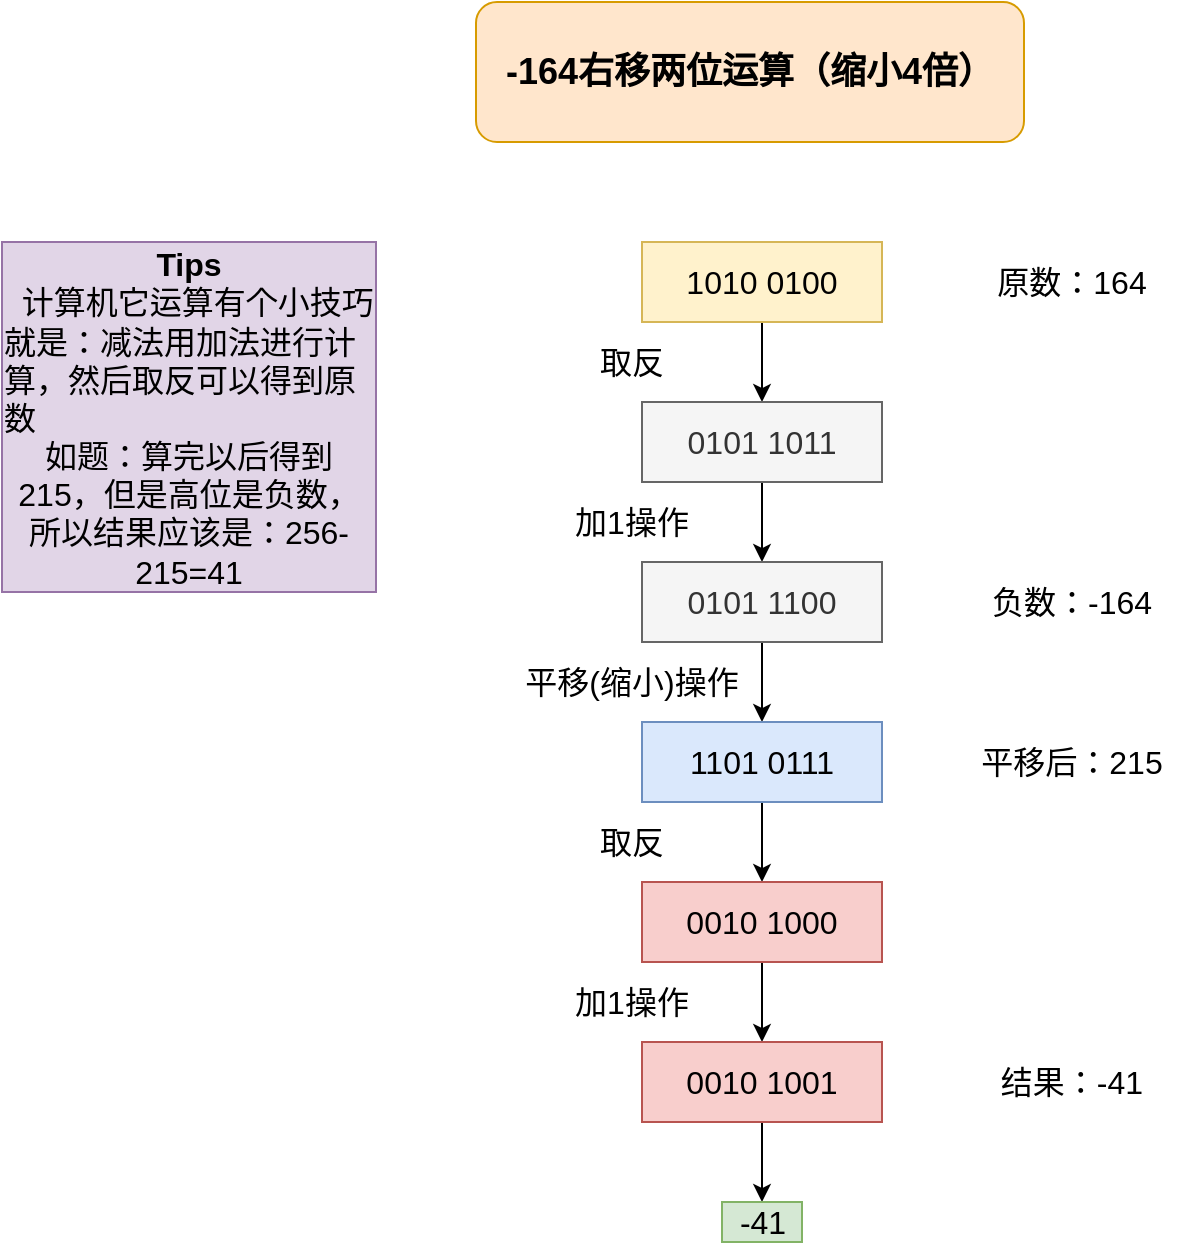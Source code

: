 <mxfile version="13.6.2" type="github">
  <diagram id="sWzhiQGBl4Nx6AxIuvOY" name="Page-1">
    <mxGraphModel dx="1422" dy="839" grid="1" gridSize="10" guides="1" tooltips="1" connect="1" arrows="1" fold="1" page="1" pageScale="1" pageWidth="827" pageHeight="1169" math="0" shadow="0">
      <root>
        <mxCell id="0" />
        <mxCell id="1" parent="0" />
        <mxCell id="DiKaz3tjesYUGpwmwaU4-8" style="edgeStyle=orthogonalEdgeStyle;rounded=0;orthogonalLoop=1;jettySize=auto;html=1;entryX=0.5;entryY=0;entryDx=0;entryDy=0;fontSize=16;fontColor=#000000;" edge="1" parent="1" source="DiKaz3tjesYUGpwmwaU4-1" target="DiKaz3tjesYUGpwmwaU4-4">
          <mxGeometry relative="1" as="geometry" />
        </mxCell>
        <mxCell id="DiKaz3tjesYUGpwmwaU4-1" value="1010 0100" style="rounded=0;whiteSpace=wrap;html=1;fontSize=16;fillColor=#fff2cc;strokeColor=#d6b656;" vertex="1" parent="1">
          <mxGeometry x="360" y="120" width="120" height="40" as="geometry" />
        </mxCell>
        <mxCell id="DiKaz3tjesYUGpwmwaU4-2" value="-164右移两位运算（缩小4倍）" style="rounded=1;whiteSpace=wrap;html=1;fontStyle=1;fontSize=18;fillColor=#ffe6cc;strokeColor=#d79b00;" vertex="1" parent="1">
          <mxGeometry x="277" width="274" height="70" as="geometry" />
        </mxCell>
        <mxCell id="DiKaz3tjesYUGpwmwaU4-3" value="原数：164" style="text;html=1;strokeColor=none;fillColor=none;align=center;verticalAlign=middle;whiteSpace=wrap;rounded=0;fontSize=16;" vertex="1" parent="1">
          <mxGeometry x="520" y="130" width="110" height="20" as="geometry" />
        </mxCell>
        <mxCell id="DiKaz3tjesYUGpwmwaU4-9" style="edgeStyle=orthogonalEdgeStyle;rounded=0;orthogonalLoop=1;jettySize=auto;html=1;entryX=0.5;entryY=0;entryDx=0;entryDy=0;fontSize=16;fontColor=#000000;" edge="1" parent="1" source="DiKaz3tjesYUGpwmwaU4-4" target="DiKaz3tjesYUGpwmwaU4-6">
          <mxGeometry relative="1" as="geometry" />
        </mxCell>
        <mxCell id="DiKaz3tjesYUGpwmwaU4-4" value="0101 1011" style="rounded=0;whiteSpace=wrap;html=1;fontSize=16;fillColor=#f5f5f5;strokeColor=#666666;fontColor=#333333;" vertex="1" parent="1">
          <mxGeometry x="360" y="200" width="120" height="40" as="geometry" />
        </mxCell>
        <mxCell id="DiKaz3tjesYUGpwmwaU4-5" value="取反" style="text;html=1;strokeColor=none;fillColor=none;align=center;verticalAlign=middle;whiteSpace=wrap;rounded=0;fontSize=16;" vertex="1" parent="1">
          <mxGeometry x="300" y="170" width="110" height="20" as="geometry" />
        </mxCell>
        <mxCell id="DiKaz3tjesYUGpwmwaU4-16" style="edgeStyle=orthogonalEdgeStyle;rounded=0;orthogonalLoop=1;jettySize=auto;html=1;entryX=0.5;entryY=0;entryDx=0;entryDy=0;fontSize=16;fontColor=#000000;" edge="1" parent="1" source="DiKaz3tjesYUGpwmwaU4-6" target="DiKaz3tjesYUGpwmwaU4-11">
          <mxGeometry relative="1" as="geometry" />
        </mxCell>
        <mxCell id="DiKaz3tjesYUGpwmwaU4-6" value="0101 1100" style="rounded=0;whiteSpace=wrap;html=1;fontSize=16;fillColor=#f5f5f5;strokeColor=#666666;fontColor=#333333;" vertex="1" parent="1">
          <mxGeometry x="360" y="280" width="120" height="40" as="geometry" />
        </mxCell>
        <mxCell id="DiKaz3tjesYUGpwmwaU4-7" value="加1操作" style="text;html=1;strokeColor=none;fillColor=none;align=center;verticalAlign=middle;whiteSpace=wrap;rounded=0;fontSize=16;" vertex="1" parent="1">
          <mxGeometry x="300" y="250" width="110" height="20" as="geometry" />
        </mxCell>
        <mxCell id="DiKaz3tjesYUGpwmwaU4-10" value="负数：-164" style="text;html=1;strokeColor=none;fillColor=none;align=center;verticalAlign=middle;whiteSpace=wrap;rounded=0;fontSize=16;" vertex="1" parent="1">
          <mxGeometry x="520" y="290" width="110" height="20" as="geometry" />
        </mxCell>
        <mxCell id="DiKaz3tjesYUGpwmwaU4-22" style="edgeStyle=orthogonalEdgeStyle;rounded=0;orthogonalLoop=1;jettySize=auto;html=1;entryX=0.5;entryY=0;entryDx=0;entryDy=0;fontSize=16;fontColor=#000000;" edge="1" parent="1" source="DiKaz3tjesYUGpwmwaU4-11" target="DiKaz3tjesYUGpwmwaU4-17">
          <mxGeometry relative="1" as="geometry" />
        </mxCell>
        <mxCell id="DiKaz3tjesYUGpwmwaU4-11" value="1101 0111" style="rounded=0;whiteSpace=wrap;html=1;fontSize=16;fillColor=#dae8fc;strokeColor=#6c8ebf;" vertex="1" parent="1">
          <mxGeometry x="360" y="360" width="120" height="40" as="geometry" />
        </mxCell>
        <mxCell id="DiKaz3tjesYUGpwmwaU4-13" value="平移(缩小)操作" style="text;html=1;strokeColor=none;fillColor=none;align=center;verticalAlign=middle;whiteSpace=wrap;rounded=0;fontSize=16;" vertex="1" parent="1">
          <mxGeometry x="300" y="330" width="110" height="20" as="geometry" />
        </mxCell>
        <mxCell id="DiKaz3tjesYUGpwmwaU4-14" value="平移后：215" style="text;html=1;strokeColor=none;fillColor=none;align=center;verticalAlign=middle;whiteSpace=wrap;rounded=0;fontSize=16;" vertex="1" parent="1">
          <mxGeometry x="520" y="370" width="110" height="20" as="geometry" />
        </mxCell>
        <mxCell id="DiKaz3tjesYUGpwmwaU4-23" style="edgeStyle=orthogonalEdgeStyle;rounded=0;orthogonalLoop=1;jettySize=auto;html=1;entryX=0.5;entryY=0;entryDx=0;entryDy=0;fontSize=16;fontColor=#000000;" edge="1" parent="1" source="DiKaz3tjesYUGpwmwaU4-17" target="DiKaz3tjesYUGpwmwaU4-20">
          <mxGeometry relative="1" as="geometry" />
        </mxCell>
        <mxCell id="DiKaz3tjesYUGpwmwaU4-17" value="0010 1000" style="rounded=0;whiteSpace=wrap;html=1;fontSize=16;fillColor=#f8cecc;strokeColor=#b85450;" vertex="1" parent="1">
          <mxGeometry x="360" y="440" width="120" height="40" as="geometry" />
        </mxCell>
        <mxCell id="DiKaz3tjesYUGpwmwaU4-18" value="取反" style="text;html=1;strokeColor=none;fillColor=none;align=center;verticalAlign=middle;whiteSpace=wrap;rounded=0;fontSize=16;" vertex="1" parent="1">
          <mxGeometry x="300" y="410" width="110" height="20" as="geometry" />
        </mxCell>
        <mxCell id="DiKaz3tjesYUGpwmwaU4-28" style="edgeStyle=orthogonalEdgeStyle;rounded=0;orthogonalLoop=1;jettySize=auto;html=1;entryX=0.5;entryY=0;entryDx=0;entryDy=0;entryPerimeter=0;fontSize=16;fontColor=#000000;" edge="1" parent="1" source="DiKaz3tjesYUGpwmwaU4-20" target="DiKaz3tjesYUGpwmwaU4-26">
          <mxGeometry relative="1" as="geometry" />
        </mxCell>
        <mxCell id="DiKaz3tjesYUGpwmwaU4-20" value="0010 1001" style="rounded=0;whiteSpace=wrap;html=1;fontSize=16;fillColor=#f8cecc;strokeColor=#b85450;" vertex="1" parent="1">
          <mxGeometry x="360" y="520" width="120" height="40" as="geometry" />
        </mxCell>
        <mxCell id="DiKaz3tjesYUGpwmwaU4-21" value="加1操作" style="text;html=1;strokeColor=none;fillColor=none;align=center;verticalAlign=middle;whiteSpace=wrap;rounded=0;fontSize=16;" vertex="1" parent="1">
          <mxGeometry x="300" y="490" width="110" height="20" as="geometry" />
        </mxCell>
        <mxCell id="DiKaz3tjesYUGpwmwaU4-24" value="结果：-41" style="text;html=1;strokeColor=none;fillColor=none;align=center;verticalAlign=middle;whiteSpace=wrap;rounded=0;fontSize=16;" vertex="1" parent="1">
          <mxGeometry x="520" y="530" width="110" height="20" as="geometry" />
        </mxCell>
        <mxCell id="DiKaz3tjesYUGpwmwaU4-25" value="&lt;b&gt;Tips&lt;/b&gt;&lt;br&gt;&lt;div style=&quot;text-align: left&quot;&gt;&lt;span&gt;&amp;nbsp; 计算机它运算有个小技巧就是：减法用加法进行计算，然后取反可以得到原数&lt;/span&gt;&lt;/div&gt;如题：算完以后得到215，但是高位是负数，所以结果应该是：256-215=41" style="text;html=1;strokeColor=#9673a6;fillColor=#e1d5e7;align=center;verticalAlign=middle;whiteSpace=wrap;rounded=0;fontSize=16;" vertex="1" parent="1">
          <mxGeometry x="40" y="120" width="187" height="175" as="geometry" />
        </mxCell>
        <mxCell id="DiKaz3tjesYUGpwmwaU4-26" value="-41" style="text;html=1;align=center;verticalAlign=middle;resizable=0;points=[];autosize=1;fontSize=16;fillColor=#d5e8d4;strokeColor=#82b366;" vertex="1" parent="1">
          <mxGeometry x="400" y="600" width="40" height="20" as="geometry" />
        </mxCell>
      </root>
    </mxGraphModel>
  </diagram>
</mxfile>
